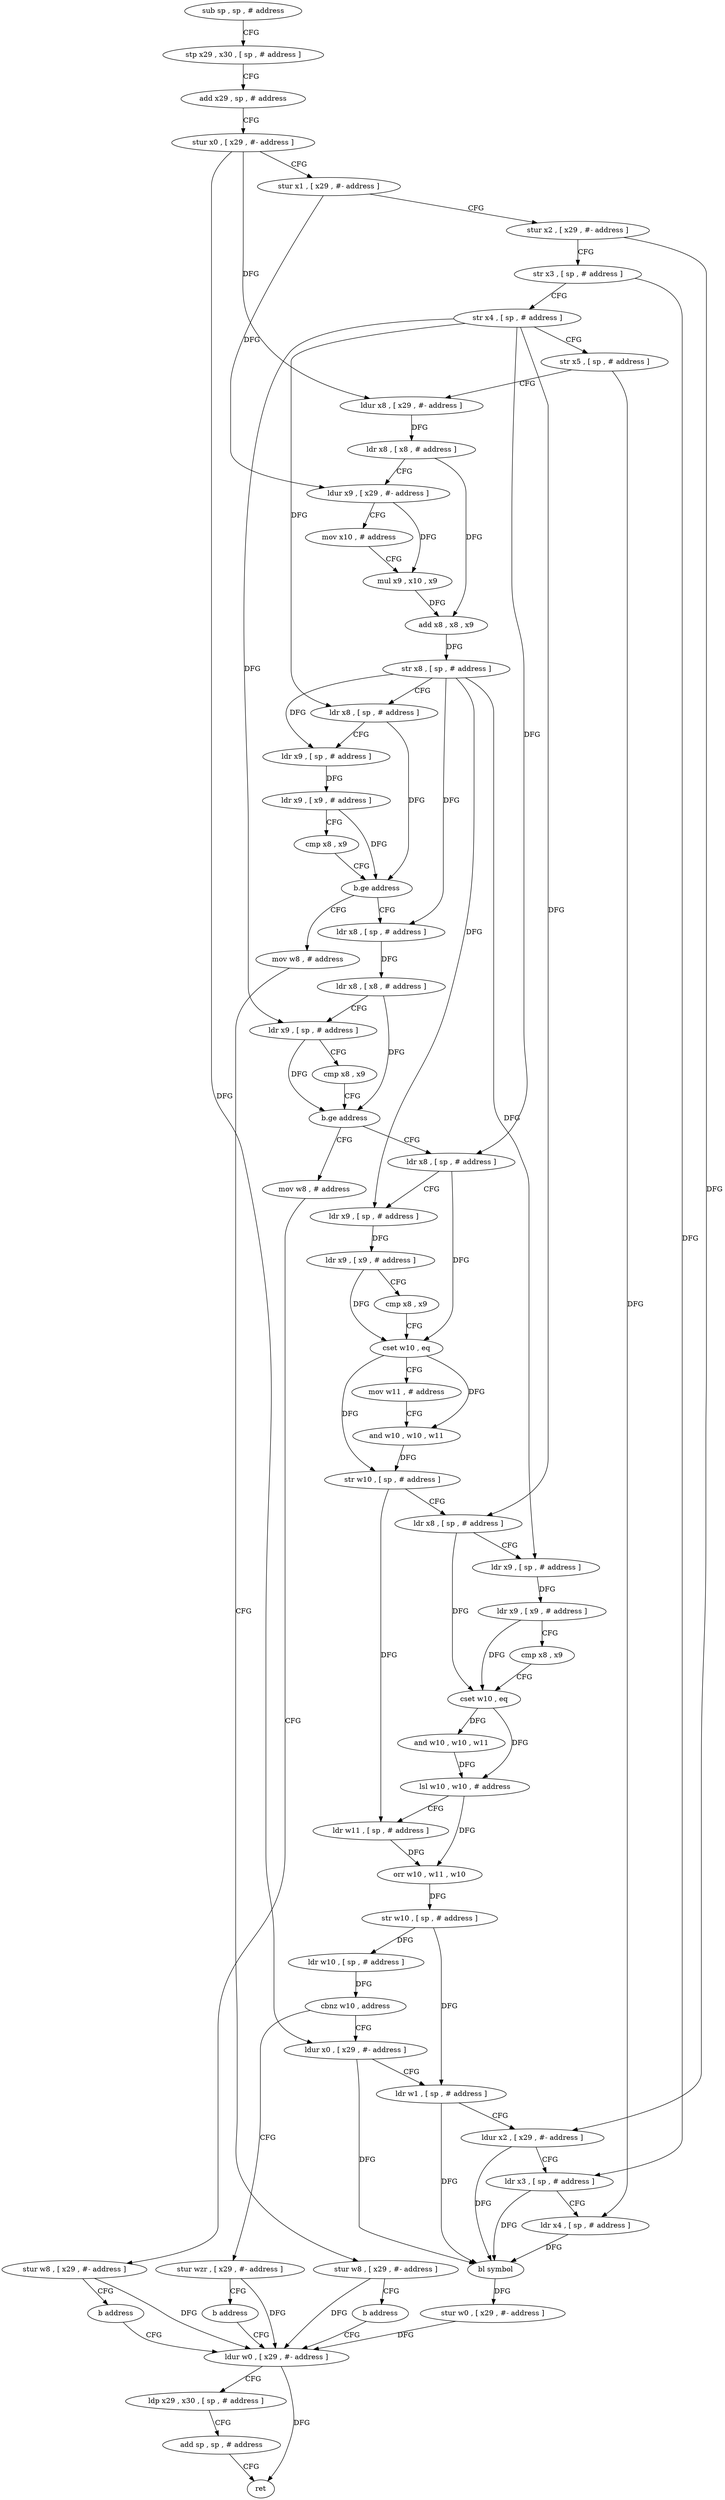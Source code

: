 digraph "func" {
"4325412" [label = "sub sp , sp , # address" ]
"4325416" [label = "stp x29 , x30 , [ sp , # address ]" ]
"4325420" [label = "add x29 , sp , # address" ]
"4325424" [label = "stur x0 , [ x29 , #- address ]" ]
"4325428" [label = "stur x1 , [ x29 , #- address ]" ]
"4325432" [label = "stur x2 , [ x29 , #- address ]" ]
"4325436" [label = "str x3 , [ sp , # address ]" ]
"4325440" [label = "str x4 , [ sp , # address ]" ]
"4325444" [label = "str x5 , [ sp , # address ]" ]
"4325448" [label = "ldur x8 , [ x29 , #- address ]" ]
"4325452" [label = "ldr x8 , [ x8 , # address ]" ]
"4325456" [label = "ldur x9 , [ x29 , #- address ]" ]
"4325460" [label = "mov x10 , # address" ]
"4325464" [label = "mul x9 , x10 , x9" ]
"4325468" [label = "add x8 , x8 , x9" ]
"4325472" [label = "str x8 , [ sp , # address ]" ]
"4325476" [label = "ldr x8 , [ sp , # address ]" ]
"4325480" [label = "ldr x9 , [ sp , # address ]" ]
"4325484" [label = "ldr x9 , [ x9 , # address ]" ]
"4325488" [label = "cmp x8 , x9" ]
"4325492" [label = "b.ge address" ]
"4325508" [label = "ldr x8 , [ sp , # address ]" ]
"4325496" [label = "mov w8 , # address" ]
"4325512" [label = "ldr x8 , [ x8 , # address ]" ]
"4325516" [label = "ldr x9 , [ sp , # address ]" ]
"4325520" [label = "cmp x8 , x9" ]
"4325524" [label = "b.ge address" ]
"4325540" [label = "ldr x8 , [ sp , # address ]" ]
"4325528" [label = "mov w8 , # address" ]
"4325500" [label = "stur w8 , [ x29 , #- address ]" ]
"4325504" [label = "b address" ]
"4325656" [label = "ldur w0 , [ x29 , #- address ]" ]
"4325544" [label = "ldr x9 , [ sp , # address ]" ]
"4325548" [label = "ldr x9 , [ x9 , # address ]" ]
"4325552" [label = "cmp x8 , x9" ]
"4325556" [label = "cset w10 , eq" ]
"4325560" [label = "mov w11 , # address" ]
"4325564" [label = "and w10 , w10 , w11" ]
"4325568" [label = "str w10 , [ sp , # address ]" ]
"4325572" [label = "ldr x8 , [ sp , # address ]" ]
"4325576" [label = "ldr x9 , [ sp , # address ]" ]
"4325580" [label = "ldr x9 , [ x9 , # address ]" ]
"4325584" [label = "cmp x8 , x9" ]
"4325588" [label = "cset w10 , eq" ]
"4325592" [label = "and w10 , w10 , w11" ]
"4325596" [label = "lsl w10 , w10 , # address" ]
"4325600" [label = "ldr w11 , [ sp , # address ]" ]
"4325604" [label = "orr w10 , w11 , w10" ]
"4325608" [label = "str w10 , [ sp , # address ]" ]
"4325612" [label = "ldr w10 , [ sp , # address ]" ]
"4325616" [label = "cbnz w10 , address" ]
"4325628" [label = "ldur x0 , [ x29 , #- address ]" ]
"4325620" [label = "stur wzr , [ x29 , #- address ]" ]
"4325532" [label = "stur w8 , [ x29 , #- address ]" ]
"4325536" [label = "b address" ]
"4325660" [label = "ldp x29 , x30 , [ sp , # address ]" ]
"4325664" [label = "add sp , sp , # address" ]
"4325668" [label = "ret" ]
"4325632" [label = "ldr w1 , [ sp , # address ]" ]
"4325636" [label = "ldur x2 , [ x29 , #- address ]" ]
"4325640" [label = "ldr x3 , [ sp , # address ]" ]
"4325644" [label = "ldr x4 , [ sp , # address ]" ]
"4325648" [label = "bl symbol" ]
"4325652" [label = "stur w0 , [ x29 , #- address ]" ]
"4325624" [label = "b address" ]
"4325412" -> "4325416" [ label = "CFG" ]
"4325416" -> "4325420" [ label = "CFG" ]
"4325420" -> "4325424" [ label = "CFG" ]
"4325424" -> "4325428" [ label = "CFG" ]
"4325424" -> "4325448" [ label = "DFG" ]
"4325424" -> "4325628" [ label = "DFG" ]
"4325428" -> "4325432" [ label = "CFG" ]
"4325428" -> "4325456" [ label = "DFG" ]
"4325432" -> "4325436" [ label = "CFG" ]
"4325432" -> "4325636" [ label = "DFG" ]
"4325436" -> "4325440" [ label = "CFG" ]
"4325436" -> "4325640" [ label = "DFG" ]
"4325440" -> "4325444" [ label = "CFG" ]
"4325440" -> "4325476" [ label = "DFG" ]
"4325440" -> "4325516" [ label = "DFG" ]
"4325440" -> "4325540" [ label = "DFG" ]
"4325440" -> "4325572" [ label = "DFG" ]
"4325444" -> "4325448" [ label = "CFG" ]
"4325444" -> "4325644" [ label = "DFG" ]
"4325448" -> "4325452" [ label = "DFG" ]
"4325452" -> "4325456" [ label = "CFG" ]
"4325452" -> "4325468" [ label = "DFG" ]
"4325456" -> "4325460" [ label = "CFG" ]
"4325456" -> "4325464" [ label = "DFG" ]
"4325460" -> "4325464" [ label = "CFG" ]
"4325464" -> "4325468" [ label = "DFG" ]
"4325468" -> "4325472" [ label = "DFG" ]
"4325472" -> "4325476" [ label = "CFG" ]
"4325472" -> "4325480" [ label = "DFG" ]
"4325472" -> "4325508" [ label = "DFG" ]
"4325472" -> "4325544" [ label = "DFG" ]
"4325472" -> "4325576" [ label = "DFG" ]
"4325476" -> "4325480" [ label = "CFG" ]
"4325476" -> "4325492" [ label = "DFG" ]
"4325480" -> "4325484" [ label = "DFG" ]
"4325484" -> "4325488" [ label = "CFG" ]
"4325484" -> "4325492" [ label = "DFG" ]
"4325488" -> "4325492" [ label = "CFG" ]
"4325492" -> "4325508" [ label = "CFG" ]
"4325492" -> "4325496" [ label = "CFG" ]
"4325508" -> "4325512" [ label = "DFG" ]
"4325496" -> "4325500" [ label = "CFG" ]
"4325512" -> "4325516" [ label = "CFG" ]
"4325512" -> "4325524" [ label = "DFG" ]
"4325516" -> "4325520" [ label = "CFG" ]
"4325516" -> "4325524" [ label = "DFG" ]
"4325520" -> "4325524" [ label = "CFG" ]
"4325524" -> "4325540" [ label = "CFG" ]
"4325524" -> "4325528" [ label = "CFG" ]
"4325540" -> "4325544" [ label = "CFG" ]
"4325540" -> "4325556" [ label = "DFG" ]
"4325528" -> "4325532" [ label = "CFG" ]
"4325500" -> "4325504" [ label = "CFG" ]
"4325500" -> "4325656" [ label = "DFG" ]
"4325504" -> "4325656" [ label = "CFG" ]
"4325656" -> "4325660" [ label = "CFG" ]
"4325656" -> "4325668" [ label = "DFG" ]
"4325544" -> "4325548" [ label = "DFG" ]
"4325548" -> "4325552" [ label = "CFG" ]
"4325548" -> "4325556" [ label = "DFG" ]
"4325552" -> "4325556" [ label = "CFG" ]
"4325556" -> "4325560" [ label = "CFG" ]
"4325556" -> "4325564" [ label = "DFG" ]
"4325556" -> "4325568" [ label = "DFG" ]
"4325560" -> "4325564" [ label = "CFG" ]
"4325564" -> "4325568" [ label = "DFG" ]
"4325568" -> "4325572" [ label = "CFG" ]
"4325568" -> "4325600" [ label = "DFG" ]
"4325572" -> "4325576" [ label = "CFG" ]
"4325572" -> "4325588" [ label = "DFG" ]
"4325576" -> "4325580" [ label = "DFG" ]
"4325580" -> "4325584" [ label = "CFG" ]
"4325580" -> "4325588" [ label = "DFG" ]
"4325584" -> "4325588" [ label = "CFG" ]
"4325588" -> "4325592" [ label = "DFG" ]
"4325588" -> "4325596" [ label = "DFG" ]
"4325592" -> "4325596" [ label = "DFG" ]
"4325596" -> "4325600" [ label = "CFG" ]
"4325596" -> "4325604" [ label = "DFG" ]
"4325600" -> "4325604" [ label = "DFG" ]
"4325604" -> "4325608" [ label = "DFG" ]
"4325608" -> "4325612" [ label = "DFG" ]
"4325608" -> "4325632" [ label = "DFG" ]
"4325612" -> "4325616" [ label = "DFG" ]
"4325616" -> "4325628" [ label = "CFG" ]
"4325616" -> "4325620" [ label = "CFG" ]
"4325628" -> "4325632" [ label = "CFG" ]
"4325628" -> "4325648" [ label = "DFG" ]
"4325620" -> "4325624" [ label = "CFG" ]
"4325620" -> "4325656" [ label = "DFG" ]
"4325532" -> "4325536" [ label = "CFG" ]
"4325532" -> "4325656" [ label = "DFG" ]
"4325536" -> "4325656" [ label = "CFG" ]
"4325660" -> "4325664" [ label = "CFG" ]
"4325664" -> "4325668" [ label = "CFG" ]
"4325632" -> "4325636" [ label = "CFG" ]
"4325632" -> "4325648" [ label = "DFG" ]
"4325636" -> "4325640" [ label = "CFG" ]
"4325636" -> "4325648" [ label = "DFG" ]
"4325640" -> "4325644" [ label = "CFG" ]
"4325640" -> "4325648" [ label = "DFG" ]
"4325644" -> "4325648" [ label = "DFG" ]
"4325648" -> "4325652" [ label = "DFG" ]
"4325652" -> "4325656" [ label = "DFG" ]
"4325624" -> "4325656" [ label = "CFG" ]
}
